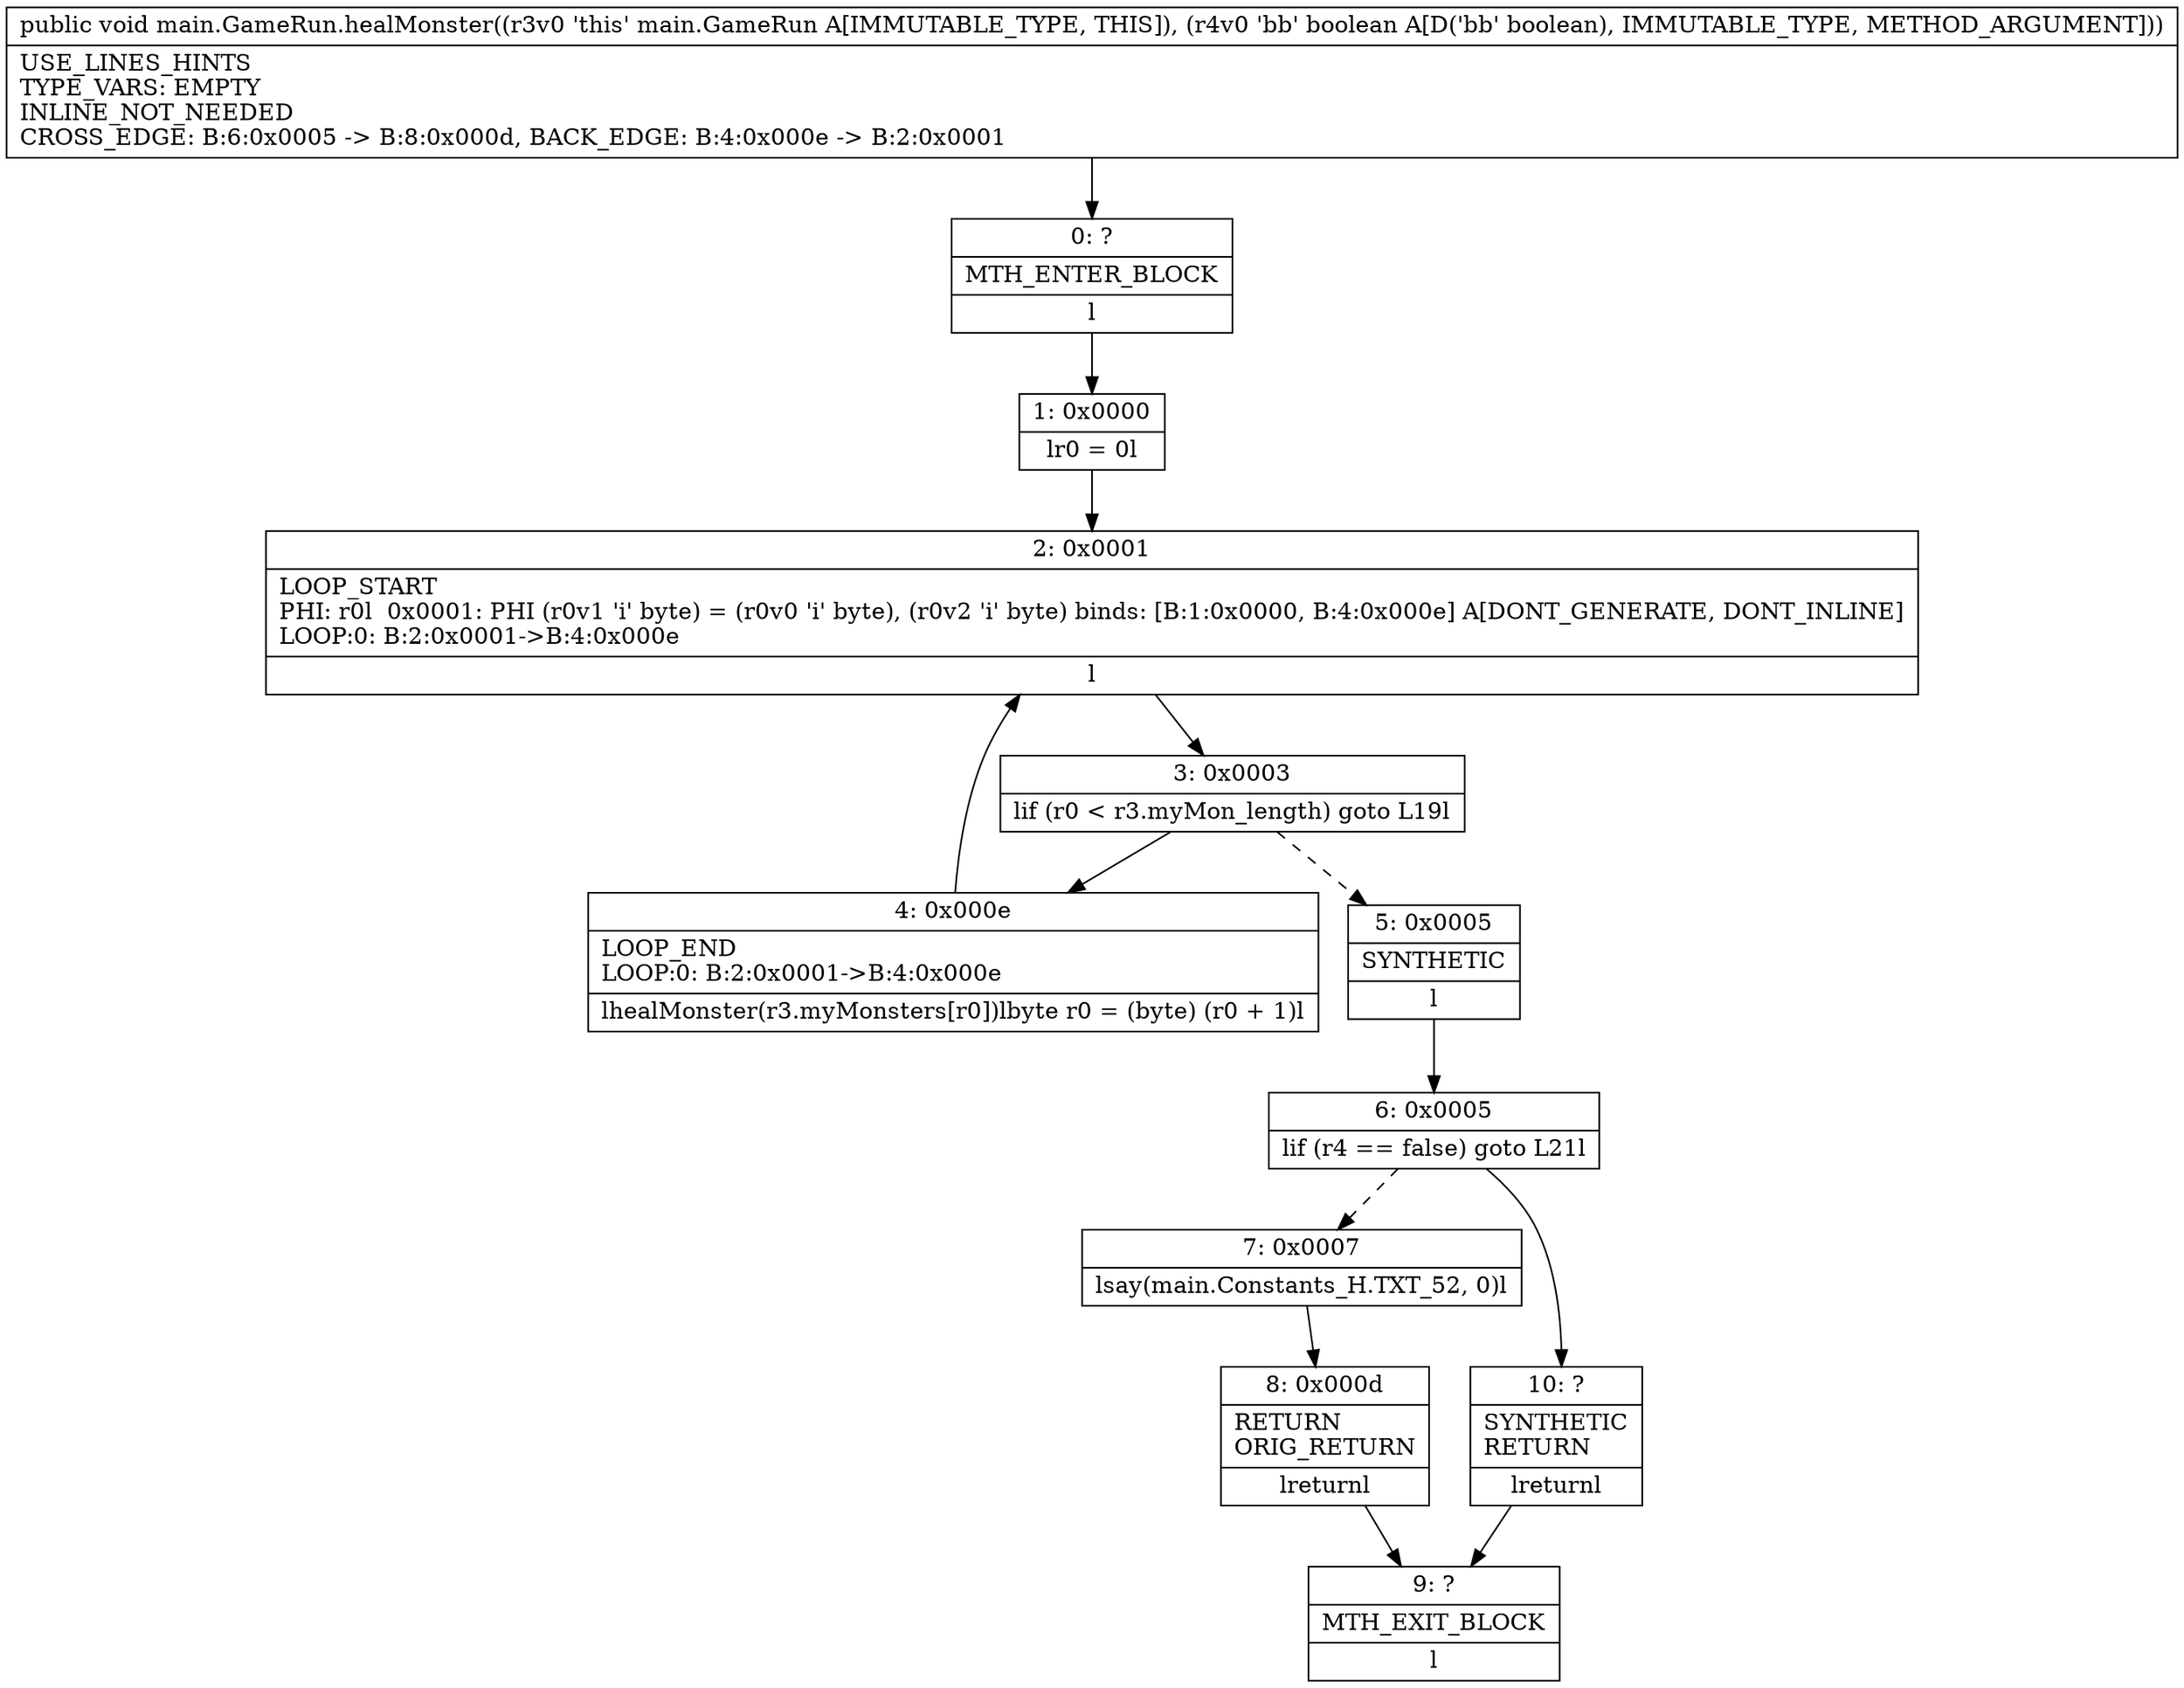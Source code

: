 digraph "CFG formain.GameRun.healMonster(Z)V" {
Node_0 [shape=record,label="{0\:\ ?|MTH_ENTER_BLOCK\l|l}"];
Node_1 [shape=record,label="{1\:\ 0x0000|lr0 = 0l}"];
Node_2 [shape=record,label="{2\:\ 0x0001|LOOP_START\lPHI: r0l  0x0001: PHI (r0v1 'i' byte) = (r0v0 'i' byte), (r0v2 'i' byte) binds: [B:1:0x0000, B:4:0x000e] A[DONT_GENERATE, DONT_INLINE]\lLOOP:0: B:2:0x0001\-\>B:4:0x000e\l|l}"];
Node_3 [shape=record,label="{3\:\ 0x0003|lif (r0 \< r3.myMon_length) goto L19l}"];
Node_4 [shape=record,label="{4\:\ 0x000e|LOOP_END\lLOOP:0: B:2:0x0001\-\>B:4:0x000e\l|lhealMonster(r3.myMonsters[r0])lbyte r0 = (byte) (r0 + 1)l}"];
Node_5 [shape=record,label="{5\:\ 0x0005|SYNTHETIC\l|l}"];
Node_6 [shape=record,label="{6\:\ 0x0005|lif (r4 == false) goto L21l}"];
Node_7 [shape=record,label="{7\:\ 0x0007|lsay(main.Constants_H.TXT_52, 0)l}"];
Node_8 [shape=record,label="{8\:\ 0x000d|RETURN\lORIG_RETURN\l|lreturnl}"];
Node_9 [shape=record,label="{9\:\ ?|MTH_EXIT_BLOCK\l|l}"];
Node_10 [shape=record,label="{10\:\ ?|SYNTHETIC\lRETURN\l|lreturnl}"];
MethodNode[shape=record,label="{public void main.GameRun.healMonster((r3v0 'this' main.GameRun A[IMMUTABLE_TYPE, THIS]), (r4v0 'bb' boolean A[D('bb' boolean), IMMUTABLE_TYPE, METHOD_ARGUMENT]))  | USE_LINES_HINTS\lTYPE_VARS: EMPTY\lINLINE_NOT_NEEDED\lCROSS_EDGE: B:6:0x0005 \-\> B:8:0x000d, BACK_EDGE: B:4:0x000e \-\> B:2:0x0001\l}"];
MethodNode -> Node_0;
Node_0 -> Node_1;
Node_1 -> Node_2;
Node_2 -> Node_3;
Node_3 -> Node_4;
Node_3 -> Node_5[style=dashed];
Node_4 -> Node_2;
Node_5 -> Node_6;
Node_6 -> Node_7[style=dashed];
Node_6 -> Node_10;
Node_7 -> Node_8;
Node_8 -> Node_9;
Node_10 -> Node_9;
}

